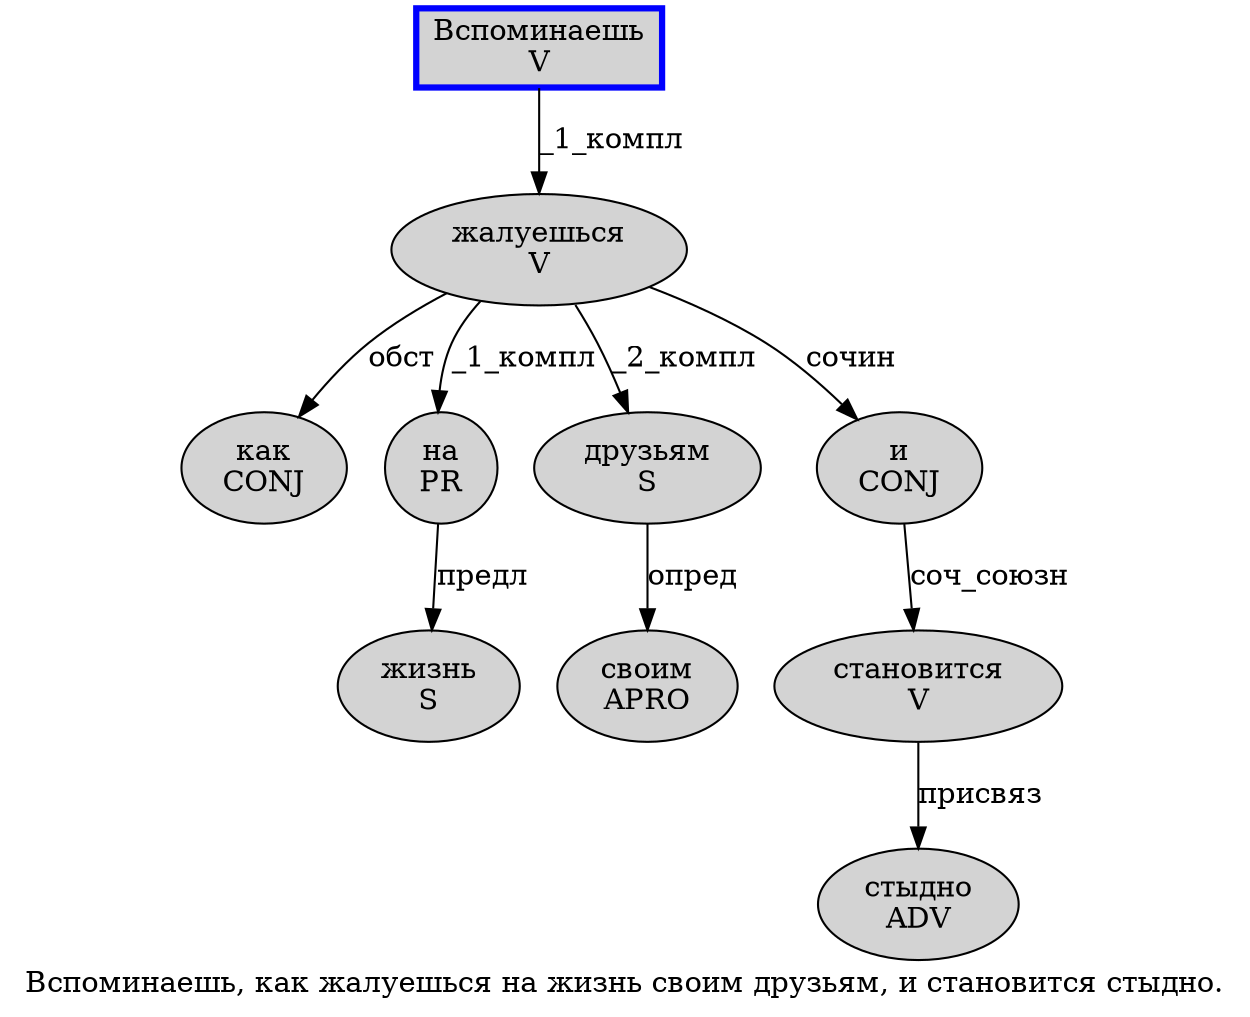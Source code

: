 digraph SENTENCE_102 {
	graph [label="Вспоминаешь, как жалуешься на жизнь своим друзьям, и становится стыдно."]
	node [style=filled]
		0 [label="Вспоминаешь
V" color=blue fillcolor=lightgray penwidth=3 shape=box]
		2 [label="как
CONJ" color="" fillcolor=lightgray penwidth=1 shape=ellipse]
		3 [label="жалуешься
V" color="" fillcolor=lightgray penwidth=1 shape=ellipse]
		4 [label="на
PR" color="" fillcolor=lightgray penwidth=1 shape=ellipse]
		5 [label="жизнь
S" color="" fillcolor=lightgray penwidth=1 shape=ellipse]
		6 [label="своим
APRO" color="" fillcolor=lightgray penwidth=1 shape=ellipse]
		7 [label="друзьям
S" color="" fillcolor=lightgray penwidth=1 shape=ellipse]
		9 [label="и
CONJ" color="" fillcolor=lightgray penwidth=1 shape=ellipse]
		10 [label="становится
V" color="" fillcolor=lightgray penwidth=1 shape=ellipse]
		11 [label="стыдно
ADV" color="" fillcolor=lightgray penwidth=1 shape=ellipse]
			0 -> 3 [label="_1_компл"]
			10 -> 11 [label="присвяз"]
			3 -> 2 [label="обст"]
			3 -> 4 [label="_1_компл"]
			3 -> 7 [label="_2_компл"]
			3 -> 9 [label="сочин"]
			4 -> 5 [label="предл"]
			7 -> 6 [label="опред"]
			9 -> 10 [label="соч_союзн"]
}